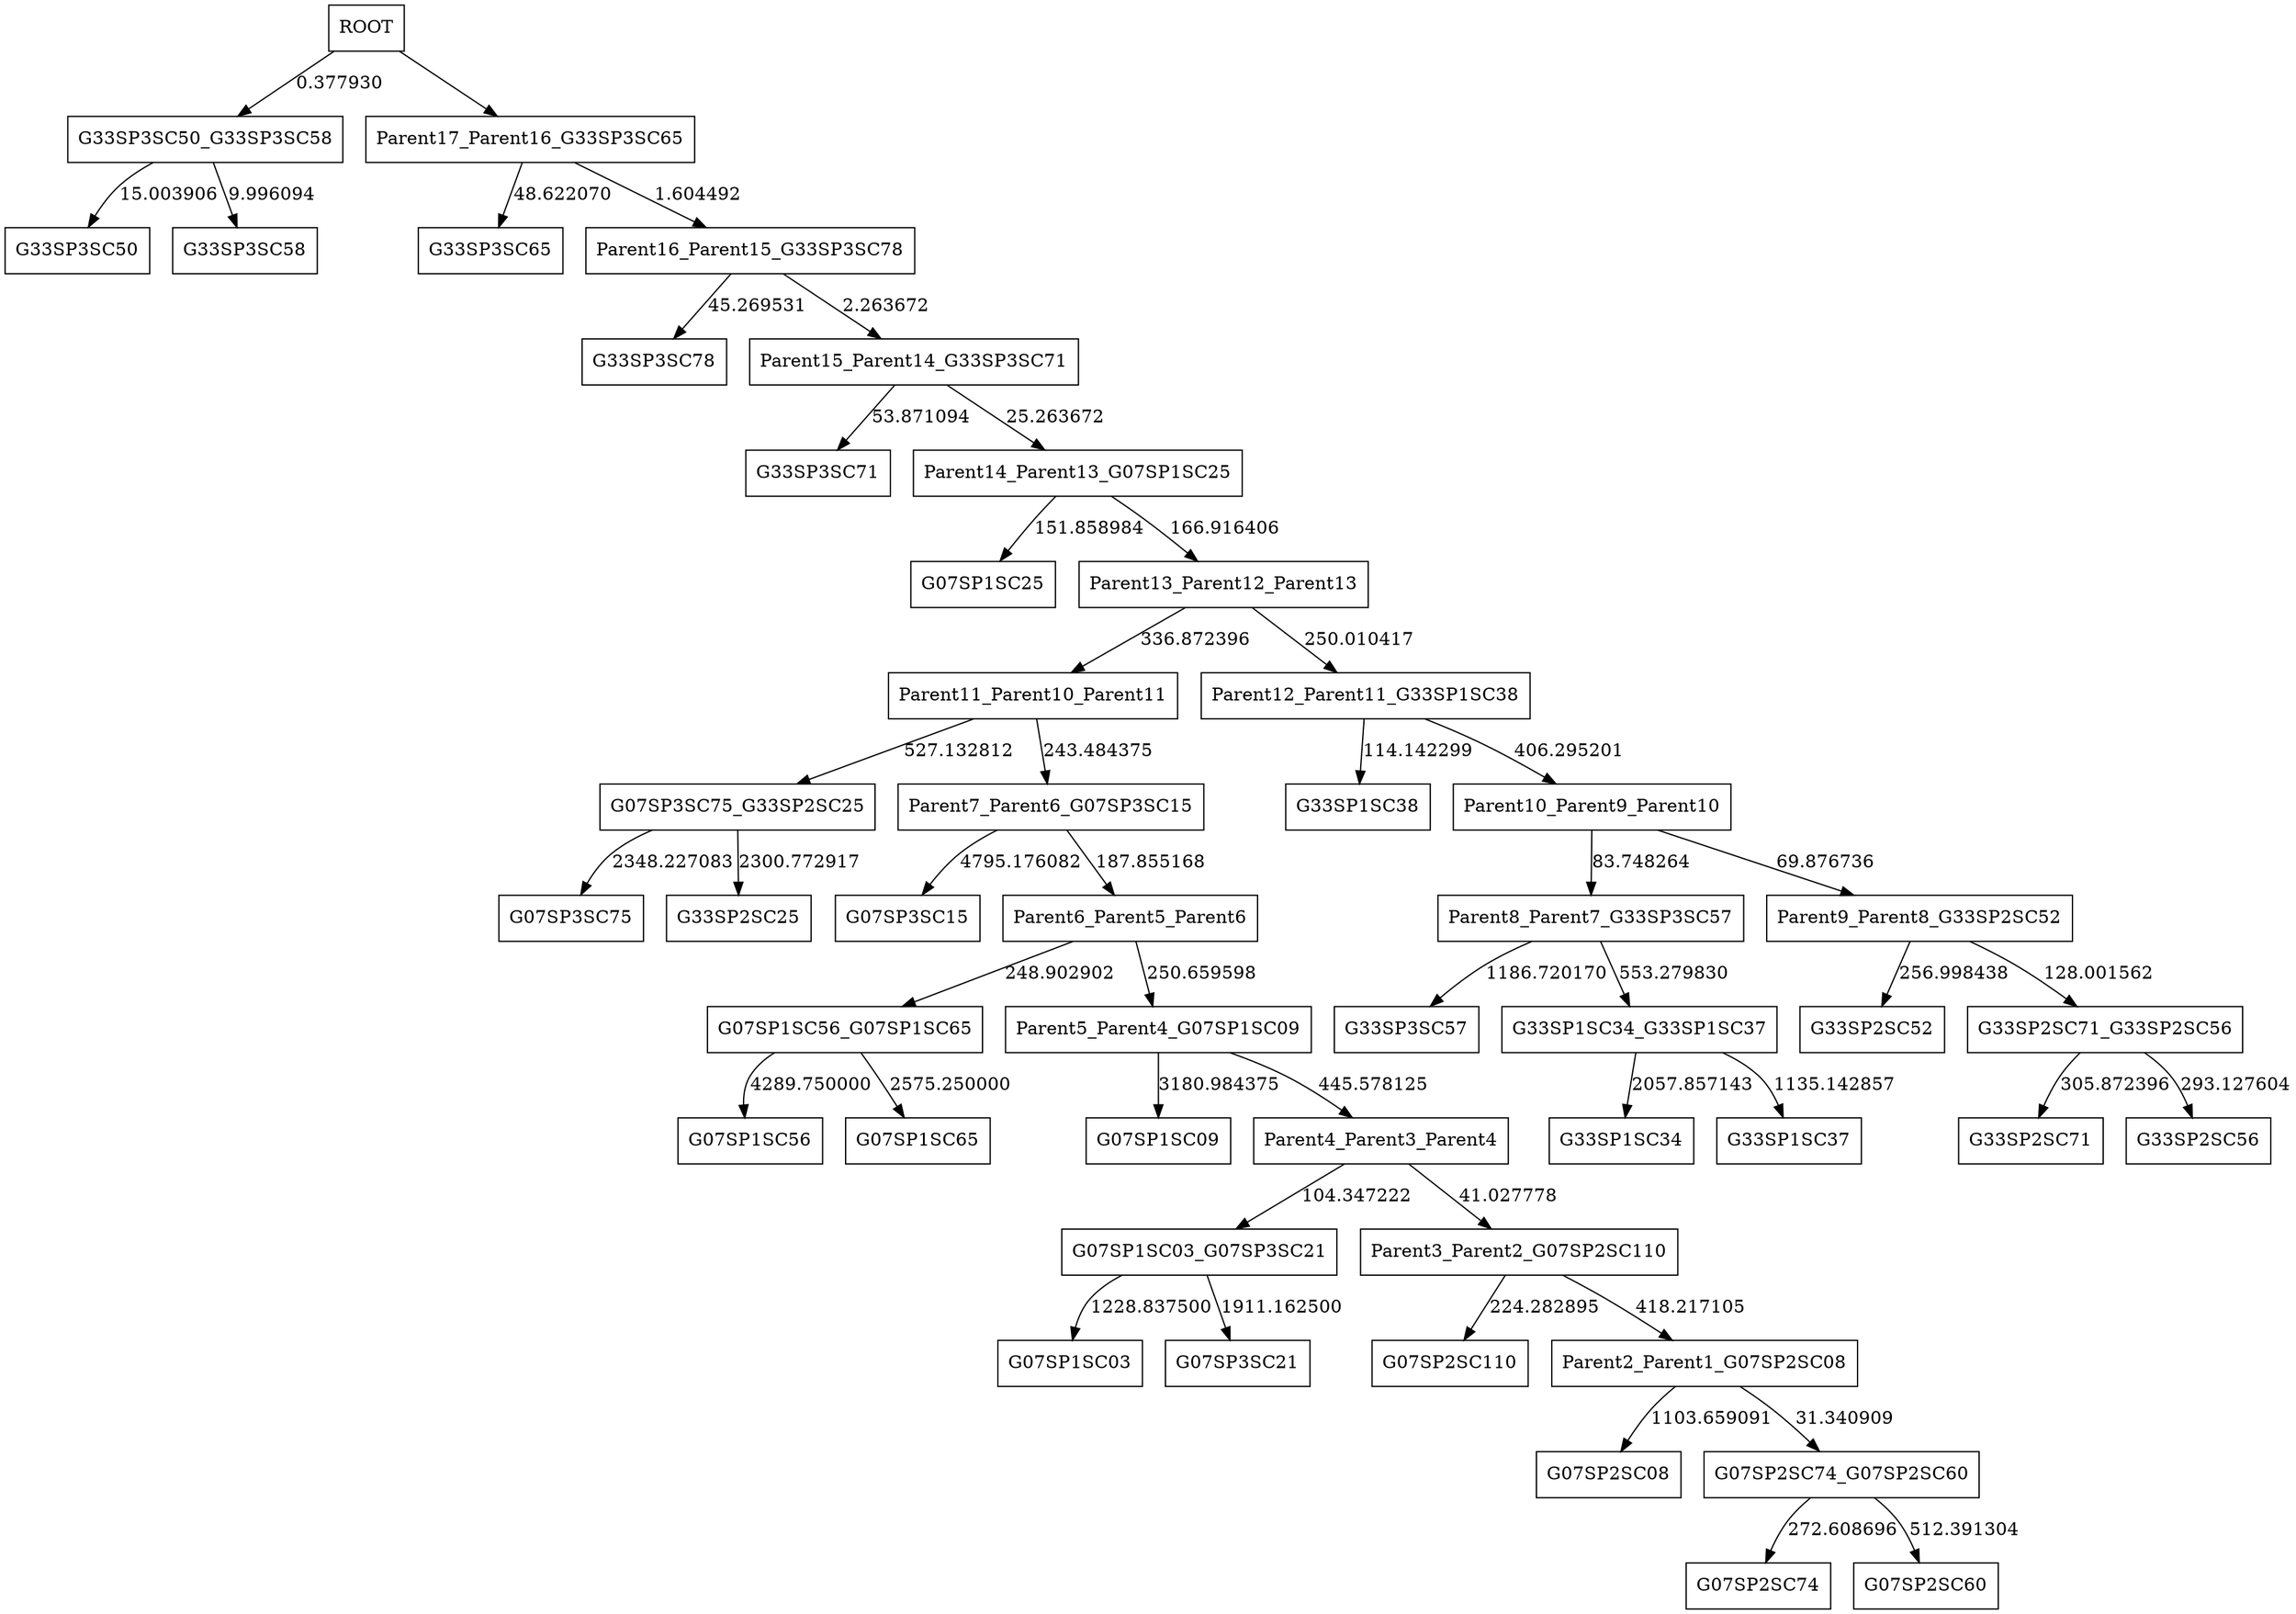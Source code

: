 digraph tree_of_L1_smooth {
	G33SP3SC50 [shape = box];
	G07SP2SC74 [shape = box];
	G33SP3SC71 [shape = box];
	G07SP1SC03 [shape = box];
	G07SP2SC08 [shape = box];
	G33SP1SC38 [shape = box];
	G07SP3SC21 [shape = box];
	G07SP1SC25 [shape = box];
	G07SP3SC75 [shape = box];
	G33SP3SC57 [shape = box];
	G33SP2SC71 [shape = box];
	G07SP3SC15 [shape = box];
	G07SP2SC60 [shape = box];
	G33SP3SC65 [shape = box];
	G33SP3SC58 [shape = box];
	G07SP2SC110 [shape = box];
	G33SP1SC34 [shape = box];
	G07SP1SC56 [shape = box];
	G33SP3SC78 [shape = box];
	G33SP2SC56 [shape = box];
	G07SP1SC09 [shape = box];
	G33SP2SC25 [shape = box];
	G07SP1SC65 [shape = box];
	G33SP2SC52 [shape = box];
	G33SP1SC37 [shape = box];
	G07SP2SC74_G07SP2SC60 [shape = box];
	G07SP2SC74_G07SP2SC60 -> G07SP2SC74 [label = 272.608696];
	G07SP2SC74_G07SP2SC60 -> G07SP2SC60 [label = 512.391304];
	Parent2_Parent1_G07SP2SC08 [shape = box];
	Parent2_Parent1_G07SP2SC08 -> G07SP2SC74_G07SP2SC60 [label = 31.340909];
	Parent2_Parent1_G07SP2SC08 -> G07SP2SC08 [label = 1103.659091];
	G33SP1SC34_G33SP1SC37 [shape = box];
	G33SP1SC34_G33SP1SC37 -> G33SP1SC34 [label = 2057.857143];
	G33SP1SC34_G33SP1SC37 -> G33SP1SC37 [label = 1135.142857];
	G07SP1SC03_G07SP3SC21 [shape = box];
	G07SP1SC03_G07SP3SC21 -> G07SP1SC03 [label = 1228.837500];
	G07SP1SC03_G07SP3SC21 -> G07SP3SC21 [label = 1911.162500];
	Parent3_Parent2_G07SP2SC110 [shape = box];
	Parent3_Parent2_G07SP2SC110 -> Parent2_Parent1_G07SP2SC08 [label = 418.217105];
	Parent3_Parent2_G07SP2SC110 -> G07SP2SC110 [label = 224.282895];
	Parent4_Parent3_Parent4 [shape = box];
	Parent4_Parent3_Parent4 -> Parent3_Parent2_G07SP2SC110 [label = 41.027778];
	Parent4_Parent3_Parent4 -> G07SP1SC03_G07SP3SC21 [label = 104.347222];
	G07SP1SC56_G07SP1SC65 [shape = box];
	G07SP1SC56_G07SP1SC65 -> G07SP1SC56 [label = 4289.750000];
	G07SP1SC56_G07SP1SC65 -> G07SP1SC65 [label = 2575.250000];
	Parent5_Parent4_G07SP1SC09 [shape = box];
	Parent5_Parent4_G07SP1SC09 -> Parent4_Parent3_Parent4 [label = 445.578125];
	Parent5_Parent4_G07SP1SC09 -> G07SP1SC09 [label = 3180.984375];
	G07SP3SC75_G33SP2SC25 [shape = box];
	G07SP3SC75_G33SP2SC25 -> G07SP3SC75 [label = 2348.227083];
	G07SP3SC75_G33SP2SC25 -> G33SP2SC25 [label = 2300.772917];
	Parent6_Parent5_Parent6 [shape = box];
	Parent6_Parent5_Parent6 -> Parent5_Parent4_G07SP1SC09 [label = 250.659598];
	Parent6_Parent5_Parent6 -> G07SP1SC56_G07SP1SC65 [label = 248.902902];
	Parent7_Parent6_G07SP3SC15 [shape = box];
	Parent7_Parent6_G07SP3SC15 -> Parent6_Parent5_Parent6 [label = 187.855168];
	Parent7_Parent6_G07SP3SC15 -> G07SP3SC15 [label = 4795.176082];
	G33SP2SC71_G33SP2SC56 [shape = box];
	G33SP2SC71_G33SP2SC56 -> G33SP2SC71 [label = 305.872396];
	G33SP2SC71_G33SP2SC56 -> G33SP2SC56 [label = 293.127604];
	Parent8_Parent7_G33SP3SC57 [shape = box];
	Parent8_Parent7_G33SP3SC57 -> G33SP1SC34_G33SP1SC37 [label = 553.279830];
	Parent8_Parent7_G33SP3SC57 -> G33SP3SC57 [label = 1186.720170];
	Parent9_Parent8_G33SP2SC52 [shape = box];
	Parent9_Parent8_G33SP2SC52 -> G33SP2SC71_G33SP2SC56 [label = 128.001562];
	Parent9_Parent8_G33SP2SC52 -> G33SP2SC52 [label = 256.998438];
	Parent10_Parent9_Parent10 [shape = box];
	Parent10_Parent9_Parent10 -> Parent9_Parent8_G33SP2SC52 [label = 69.876736];
	Parent10_Parent9_Parent10 -> Parent8_Parent7_G33SP3SC57 [label = 83.748264];
	Parent11_Parent10_Parent11 [shape = box];
	Parent11_Parent10_Parent11 -> Parent7_Parent6_G07SP3SC15 [label = 243.484375];
	Parent11_Parent10_Parent11 -> G07SP3SC75_G33SP2SC25 [label = 527.132812];
	Parent12_Parent11_G33SP1SC38 [shape = box];
	Parent12_Parent11_G33SP1SC38 -> Parent10_Parent9_Parent10 [label = 406.295201];
	Parent12_Parent11_G33SP1SC38 -> G33SP1SC38 [label = 114.142299];
	Parent13_Parent12_Parent13 [shape = box];
	Parent13_Parent12_Parent13 -> Parent12_Parent11_G33SP1SC38 [label = 250.010417];
	Parent13_Parent12_Parent13 -> Parent11_Parent10_Parent11 [label = 336.872396];
	Parent14_Parent13_G07SP1SC25 [shape = box];
	Parent14_Parent13_G07SP1SC25 -> Parent13_Parent12_Parent13 [label = 166.916406];
	Parent14_Parent13_G07SP1SC25 -> G07SP1SC25 [label = 151.858984];
	Parent15_Parent14_G33SP3SC71 [shape = box];
	Parent15_Parent14_G33SP3SC71 -> Parent14_Parent13_G07SP1SC25 [label = 25.263672];
	Parent15_Parent14_G33SP3SC71 -> G33SP3SC71 [label = 53.871094];
	Parent16_Parent15_G33SP3SC78 [shape = box];
	Parent16_Parent15_G33SP3SC78 -> Parent15_Parent14_G33SP3SC71 [label = 2.263672];
	Parent16_Parent15_G33SP3SC78 -> G33SP3SC78 [label = 45.269531];
	G33SP3SC50_G33SP3SC58 [shape = box];
	G33SP3SC50_G33SP3SC58 -> G33SP3SC50 [label = 15.003906];
	G33SP3SC50_G33SP3SC58 -> G33SP3SC58 [label = 9.996094];
	Parent17_Parent16_G33SP3SC65 [shape = box];
	Parent17_Parent16_G33SP3SC65 -> Parent16_Parent15_G33SP3SC78 [label = 1.604492];
	Parent17_Parent16_G33SP3SC65 -> G33SP3SC65 [label = 48.622070];
	ROOT [shape = box];
	ROOT -> Parent17_Parent16_G33SP3SC65 ;
	ROOT -> G33SP3SC50_G33SP3SC58 [label = 0.377930];
}